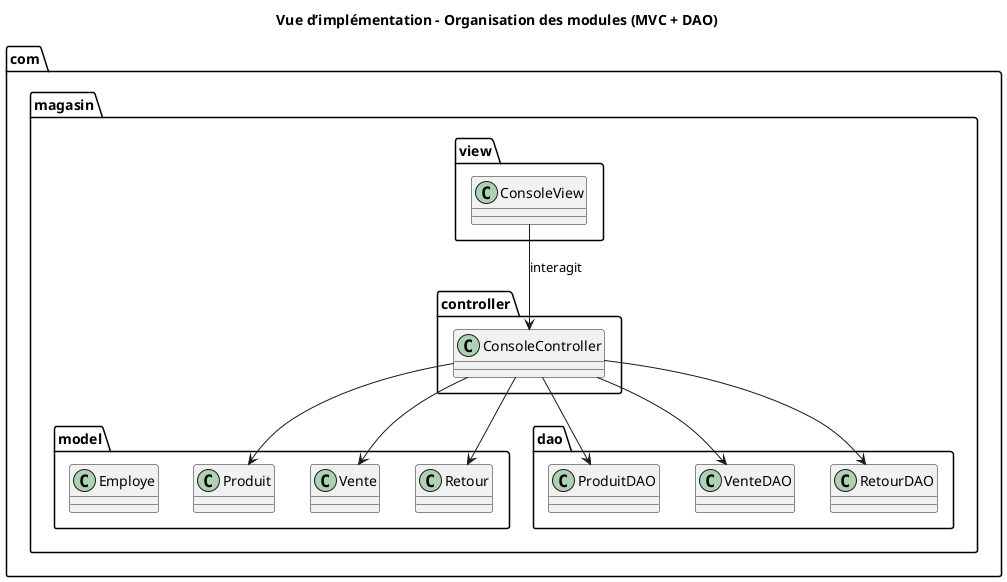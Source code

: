 @startuml
title Vue d’implémentation – Organisation des modules (MVC + DAO)

package "com.magasin.view" {
  class ConsoleView
}

package "com.magasin.controller" {
  class ConsoleController
}

package "com.magasin.model" {
  class Produit
  class Vente
  class Retour
  class Employe
}

package "com.magasin.dao" {
  class ProduitDAO
  class VenteDAO
  class RetourDAO
}

ConsoleView --> ConsoleController : interagit
ConsoleController --> ProduitDAO
ConsoleController --> VenteDAO
ConsoleController --> RetourDAO
ConsoleController --> Produit
ConsoleController --> Vente
ConsoleController --> Retour

@enduml
